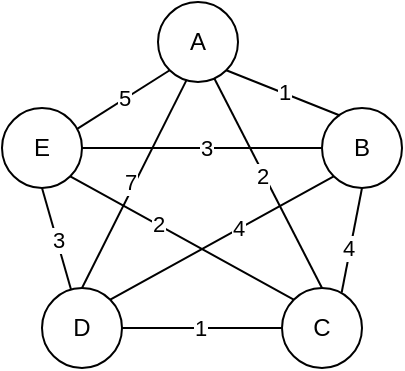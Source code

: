 <mxfile version="24.3.1" type="device">
  <diagram name="Trang-1" id="vfrnDN1flO7H6emApeBl">
    <mxGraphModel dx="812" dy="337" grid="1" gridSize="10" guides="1" tooltips="1" connect="1" arrows="1" fold="1" page="1" pageScale="1" pageWidth="827" pageHeight="1169" math="0" shadow="0">
      <root>
        <mxCell id="0" />
        <mxCell id="1" parent="0" />
        <mxCell id="rq1xlPb8jRIduWhY9b9m-1" value="A" style="ellipse;whiteSpace=wrap;html=1;aspect=fixed;" vertex="1" parent="1">
          <mxGeometry x="368" y="257" width="40" height="40" as="geometry" />
        </mxCell>
        <mxCell id="rq1xlPb8jRIduWhY9b9m-2" value="B" style="ellipse;whiteSpace=wrap;html=1;aspect=fixed;" vertex="1" parent="1">
          <mxGeometry x="450" y="310" width="40" height="40" as="geometry" />
        </mxCell>
        <mxCell id="rq1xlPb8jRIduWhY9b9m-3" value="C" style="ellipse;whiteSpace=wrap;html=1;aspect=fixed;" vertex="1" parent="1">
          <mxGeometry x="430" y="400" width="40" height="40" as="geometry" />
        </mxCell>
        <mxCell id="rq1xlPb8jRIduWhY9b9m-4" value="D" style="ellipse;whiteSpace=wrap;html=1;aspect=fixed;" vertex="1" parent="1">
          <mxGeometry x="310" y="400" width="40" height="40" as="geometry" />
        </mxCell>
        <mxCell id="rq1xlPb8jRIduWhY9b9m-5" value="E" style="ellipse;whiteSpace=wrap;html=1;aspect=fixed;" vertex="1" parent="1">
          <mxGeometry x="290" y="310" width="40" height="40" as="geometry" />
        </mxCell>
        <mxCell id="rq1xlPb8jRIduWhY9b9m-6" value="" style="endArrow=none;html=1;rounded=0;entryX=0;entryY=1;entryDx=0;entryDy=0;exitX=0.935;exitY=0.265;exitDx=0;exitDy=0;exitPerimeter=0;" edge="1" parent="1" source="rq1xlPb8jRIduWhY9b9m-5" target="rq1xlPb8jRIduWhY9b9m-1">
          <mxGeometry width="50" height="50" relative="1" as="geometry">
            <mxPoint x="390" y="330" as="sourcePoint" />
            <mxPoint x="440" y="280" as="targetPoint" />
          </mxGeometry>
        </mxCell>
        <mxCell id="rq1xlPb8jRIduWhY9b9m-25" value="5" style="edgeLabel;html=1;align=center;verticalAlign=middle;resizable=0;points=[];" vertex="1" connectable="0" parent="rq1xlPb8jRIduWhY9b9m-6">
          <mxGeometry x="0.018" y="1" relative="1" as="geometry">
            <mxPoint as="offset" />
          </mxGeometry>
        </mxCell>
        <mxCell id="rq1xlPb8jRIduWhY9b9m-7" value="" style="endArrow=none;html=1;rounded=0;exitX=0.5;exitY=1;exitDx=0;exitDy=0;" edge="1" parent="1" source="rq1xlPb8jRIduWhY9b9m-5" target="rq1xlPb8jRIduWhY9b9m-4">
          <mxGeometry width="50" height="50" relative="1" as="geometry">
            <mxPoint x="390" y="330" as="sourcePoint" />
            <mxPoint x="440" y="280" as="targetPoint" />
          </mxGeometry>
        </mxCell>
        <mxCell id="rq1xlPb8jRIduWhY9b9m-24" value="3" style="edgeLabel;html=1;align=center;verticalAlign=middle;resizable=0;points=[];" vertex="1" connectable="0" parent="rq1xlPb8jRIduWhY9b9m-7">
          <mxGeometry x="0.014" relative="1" as="geometry">
            <mxPoint as="offset" />
          </mxGeometry>
        </mxCell>
        <mxCell id="rq1xlPb8jRIduWhY9b9m-8" value="" style="endArrow=none;html=1;rounded=0;entryX=1;entryY=1;entryDx=0;entryDy=0;exitX=0.224;exitY=0.094;exitDx=0;exitDy=0;exitPerimeter=0;" edge="1" parent="1" source="rq1xlPb8jRIduWhY9b9m-2" target="rq1xlPb8jRIduWhY9b9m-1">
          <mxGeometry width="50" height="50" relative="1" as="geometry">
            <mxPoint x="350" y="380" as="sourcePoint" />
            <mxPoint x="400" y="330" as="targetPoint" />
          </mxGeometry>
        </mxCell>
        <mxCell id="rq1xlPb8jRIduWhY9b9m-16" value="1" style="edgeLabel;html=1;align=center;verticalAlign=middle;resizable=0;points=[];" vertex="1" connectable="0" parent="rq1xlPb8jRIduWhY9b9m-8">
          <mxGeometry x="-0.022" relative="1" as="geometry">
            <mxPoint y="-1" as="offset" />
          </mxGeometry>
        </mxCell>
        <mxCell id="rq1xlPb8jRIduWhY9b9m-9" value="" style="endArrow=none;html=1;rounded=0;entryX=0.5;entryY=1;entryDx=0;entryDy=0;exitX=0.746;exitY=0.057;exitDx=0;exitDy=0;exitPerimeter=0;" edge="1" parent="1" source="rq1xlPb8jRIduWhY9b9m-3" target="rq1xlPb8jRIduWhY9b9m-2">
          <mxGeometry width="50" height="50" relative="1" as="geometry">
            <mxPoint x="400" y="400" as="sourcePoint" />
            <mxPoint x="450" y="350" as="targetPoint" />
          </mxGeometry>
        </mxCell>
        <mxCell id="rq1xlPb8jRIduWhY9b9m-17" value="4" style="edgeLabel;html=1;align=center;verticalAlign=middle;resizable=0;points=[];" vertex="1" connectable="0" parent="rq1xlPb8jRIduWhY9b9m-9">
          <mxGeometry x="-0.157" y="1" relative="1" as="geometry">
            <mxPoint as="offset" />
          </mxGeometry>
        </mxCell>
        <mxCell id="rq1xlPb8jRIduWhY9b9m-10" value="" style="endArrow=none;html=1;rounded=0;entryX=0;entryY=0.5;entryDx=0;entryDy=0;exitX=1;exitY=0.5;exitDx=0;exitDy=0;" edge="1" parent="1" source="rq1xlPb8jRIduWhY9b9m-4" target="rq1xlPb8jRIduWhY9b9m-3">
          <mxGeometry width="50" height="50" relative="1" as="geometry">
            <mxPoint x="350" y="390" as="sourcePoint" />
            <mxPoint x="400" y="340" as="targetPoint" />
          </mxGeometry>
        </mxCell>
        <mxCell id="rq1xlPb8jRIduWhY9b9m-23" value="1" style="edgeLabel;html=1;align=center;verticalAlign=middle;resizable=0;points=[];" vertex="1" connectable="0" parent="rq1xlPb8jRIduWhY9b9m-10">
          <mxGeometry x="-0.034" relative="1" as="geometry">
            <mxPoint as="offset" />
          </mxGeometry>
        </mxCell>
        <mxCell id="rq1xlPb8jRIduWhY9b9m-11" value="" style="endArrow=none;html=1;rounded=0;entryX=0.358;entryY=0.974;entryDx=0;entryDy=0;entryPerimeter=0;exitX=0.5;exitY=0;exitDx=0;exitDy=0;" edge="1" parent="1" source="rq1xlPb8jRIduWhY9b9m-4" target="rq1xlPb8jRIduWhY9b9m-1">
          <mxGeometry width="50" height="50" relative="1" as="geometry">
            <mxPoint x="350" y="390" as="sourcePoint" />
            <mxPoint x="400" y="340" as="targetPoint" />
          </mxGeometry>
        </mxCell>
        <mxCell id="rq1xlPb8jRIduWhY9b9m-20" value="7" style="edgeLabel;html=1;align=center;verticalAlign=middle;resizable=0;points=[];" vertex="1" connectable="0" parent="rq1xlPb8jRIduWhY9b9m-11">
          <mxGeometry x="0.001" y="3" relative="1" as="geometry">
            <mxPoint as="offset" />
          </mxGeometry>
        </mxCell>
        <mxCell id="rq1xlPb8jRIduWhY9b9m-12" value="" style="endArrow=none;html=1;rounded=0;entryX=0.706;entryY=0.96;entryDx=0;entryDy=0;entryPerimeter=0;exitX=0.5;exitY=0;exitDx=0;exitDy=0;" edge="1" parent="1" source="rq1xlPb8jRIduWhY9b9m-3" target="rq1xlPb8jRIduWhY9b9m-1">
          <mxGeometry width="50" height="50" relative="1" as="geometry">
            <mxPoint x="350" y="390" as="sourcePoint" />
            <mxPoint x="400" y="340" as="targetPoint" />
          </mxGeometry>
        </mxCell>
        <mxCell id="rq1xlPb8jRIduWhY9b9m-18" value="2" style="edgeLabel;html=1;align=center;verticalAlign=middle;resizable=0;points=[];" vertex="1" connectable="0" parent="rq1xlPb8jRIduWhY9b9m-12">
          <mxGeometry x="0.09" y="1" relative="1" as="geometry">
            <mxPoint as="offset" />
          </mxGeometry>
        </mxCell>
        <mxCell id="rq1xlPb8jRIduWhY9b9m-13" value="" style="endArrow=none;html=1;rounded=0;entryX=1;entryY=0.5;entryDx=0;entryDy=0;exitX=0;exitY=0.5;exitDx=0;exitDy=0;" edge="1" parent="1" source="rq1xlPb8jRIduWhY9b9m-2" target="rq1xlPb8jRIduWhY9b9m-5">
          <mxGeometry width="50" height="50" relative="1" as="geometry">
            <mxPoint x="390" y="400" as="sourcePoint" />
            <mxPoint x="440" y="350" as="targetPoint" />
          </mxGeometry>
        </mxCell>
        <mxCell id="rq1xlPb8jRIduWhY9b9m-19" value="3" style="edgeLabel;html=1;align=center;verticalAlign=middle;resizable=0;points=[];" vertex="1" connectable="0" parent="rq1xlPb8jRIduWhY9b9m-13">
          <mxGeometry x="-0.032" relative="1" as="geometry">
            <mxPoint as="offset" />
          </mxGeometry>
        </mxCell>
        <mxCell id="rq1xlPb8jRIduWhY9b9m-14" value="" style="endArrow=none;html=1;rounded=0;entryX=1;entryY=1;entryDx=0;entryDy=0;exitX=0;exitY=0;exitDx=0;exitDy=0;" edge="1" parent="1" source="rq1xlPb8jRIduWhY9b9m-3" target="rq1xlPb8jRIduWhY9b9m-5">
          <mxGeometry width="50" height="50" relative="1" as="geometry">
            <mxPoint x="390" y="400" as="sourcePoint" />
            <mxPoint x="440" y="350" as="targetPoint" />
          </mxGeometry>
        </mxCell>
        <mxCell id="rq1xlPb8jRIduWhY9b9m-21" value="2" style="edgeLabel;html=1;align=center;verticalAlign=middle;resizable=0;points=[];" vertex="1" connectable="0" parent="rq1xlPb8jRIduWhY9b9m-14">
          <mxGeometry x="0.226" relative="1" as="geometry">
            <mxPoint as="offset" />
          </mxGeometry>
        </mxCell>
        <mxCell id="rq1xlPb8jRIduWhY9b9m-15" value="" style="endArrow=none;html=1;rounded=0;entryX=0;entryY=1;entryDx=0;entryDy=0;exitX=1;exitY=0;exitDx=0;exitDy=0;" edge="1" parent="1" source="rq1xlPb8jRIduWhY9b9m-4" target="rq1xlPb8jRIduWhY9b9m-2">
          <mxGeometry width="50" height="50" relative="1" as="geometry">
            <mxPoint x="390" y="400" as="sourcePoint" />
            <mxPoint x="440" y="350" as="targetPoint" />
          </mxGeometry>
        </mxCell>
        <mxCell id="rq1xlPb8jRIduWhY9b9m-22" value="4" style="edgeLabel;html=1;align=center;verticalAlign=middle;resizable=0;points=[];" vertex="1" connectable="0" parent="rq1xlPb8jRIduWhY9b9m-15">
          <mxGeometry x="0.147" y="1" relative="1" as="geometry">
            <mxPoint as="offset" />
          </mxGeometry>
        </mxCell>
      </root>
    </mxGraphModel>
  </diagram>
</mxfile>
